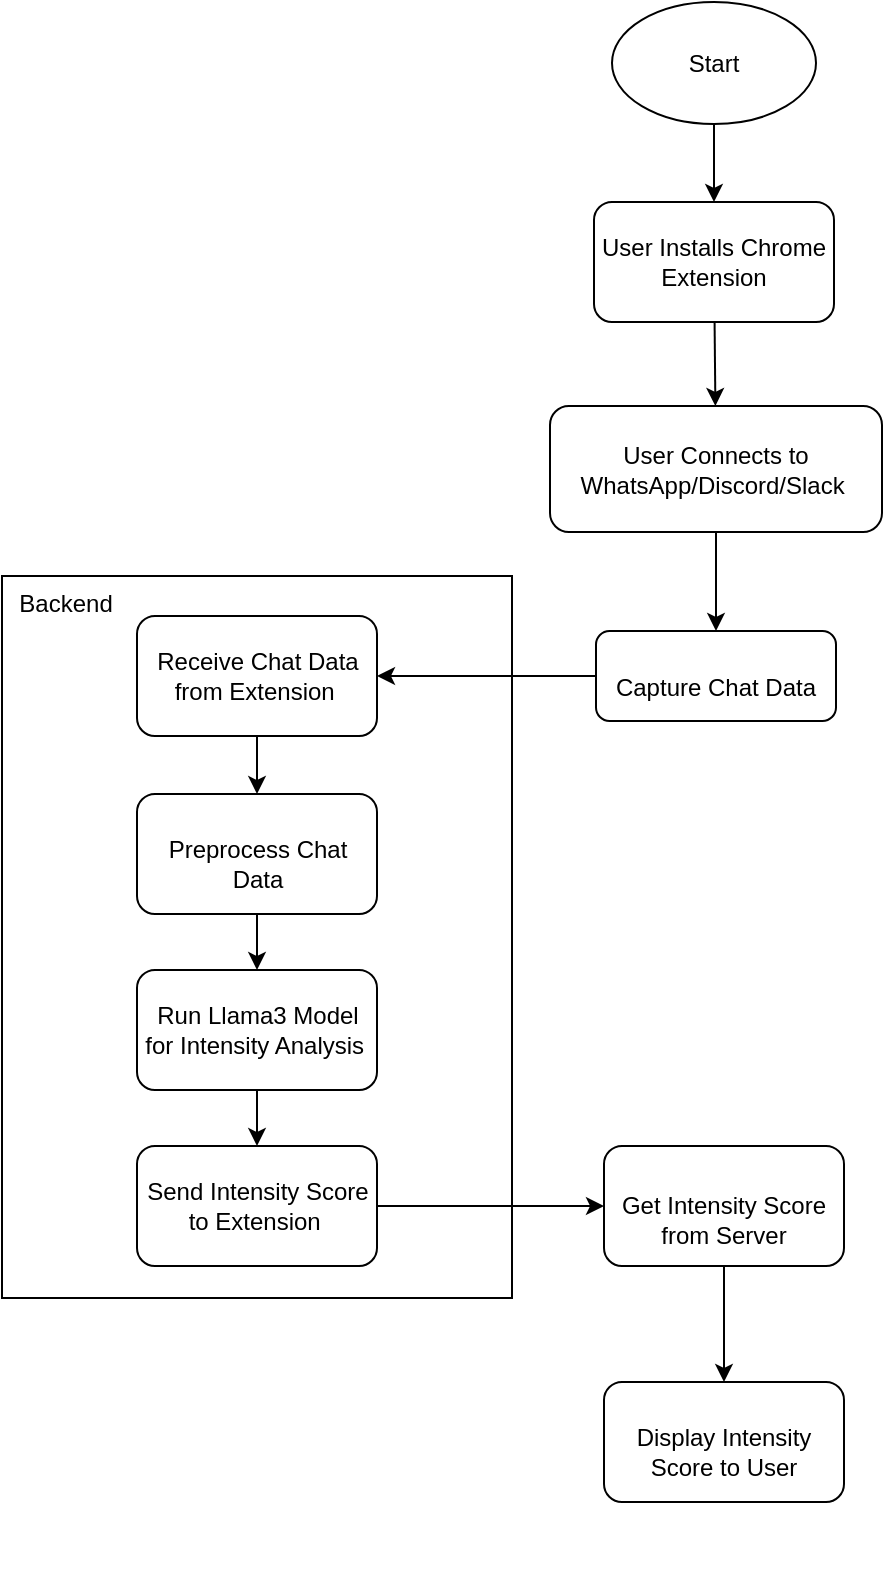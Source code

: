 <mxfile>
    <diagram id="AiNHi_LxHOQO7kzS-hxh" name="Page-1">
        <mxGraphModel dx="832" dy="257" grid="0" gridSize="10" guides="1" tooltips="1" connect="1" arrows="1" fold="1" page="1" pageScale="1" pageWidth="850" pageHeight="1100" math="0" shadow="0">
            <root>
                <mxCell id="0"/>
                <mxCell id="1" parent="0"/>
                <mxCell id="9" value="&amp;nbsp; Backend" style="rounded=0;whiteSpace=wrap;html=1;align=left;verticalAlign=top;" vertex="1" parent="1">
                    <mxGeometry x="43" y="323" width="255" height="361" as="geometry"/>
                </mxCell>
                <mxCell id="4" value="" style="edgeStyle=none;html=1;" edge="1" parent="1" source="2" target="3">
                    <mxGeometry relative="1" as="geometry"/>
                </mxCell>
                <mxCell id="2" value="Start" style="ellipse;whiteSpace=wrap;html=1;" vertex="1" parent="1">
                    <mxGeometry x="348" y="36" width="102" height="61" as="geometry"/>
                </mxCell>
                <mxCell id="6" value="" style="edgeStyle=none;html=1;" edge="1" parent="1" source="3" target="5">
                    <mxGeometry relative="1" as="geometry"/>
                </mxCell>
                <mxCell id="3" value="User Installs Chrome Extension" style="rounded=1;whiteSpace=wrap;html=1;" vertex="1" parent="1">
                    <mxGeometry x="339" y="136" width="120" height="60" as="geometry"/>
                </mxCell>
                <mxCell id="8" value="" style="edgeStyle=none;html=1;" edge="1" parent="1" source="5" target="7">
                    <mxGeometry relative="1" as="geometry"/>
                </mxCell>
                <mxCell id="5" value="User Connects to WhatsApp/Discord/Slack&amp;nbsp;" style="rounded=1;whiteSpace=wrap;html=1;" vertex="1" parent="1">
                    <mxGeometry x="317" y="238" width="166" height="63" as="geometry"/>
                </mxCell>
                <mxCell id="17" value="" style="edgeStyle=none;html=1;" edge="1" parent="1" source="7" target="10">
                    <mxGeometry relative="1" as="geometry"/>
                </mxCell>
                <mxCell id="7" value="&#10;Capture Chat Data&#10;&#10;&#10;" style="whiteSpace=wrap;html=1;rounded=1;verticalAlign=top;" vertex="1" parent="1">
                    <mxGeometry x="340" y="350.5" width="120" height="45" as="geometry"/>
                </mxCell>
                <mxCell id="12" value="" style="edgeStyle=none;html=1;" edge="1" parent="1" source="10" target="11">
                    <mxGeometry relative="1" as="geometry"/>
                </mxCell>
                <mxCell id="10" value="Receive Chat Data from Extension&amp;nbsp;" style="rounded=1;whiteSpace=wrap;html=1;" vertex="1" parent="1">
                    <mxGeometry x="110.5" y="343" width="120" height="60" as="geometry"/>
                </mxCell>
                <mxCell id="14" value="" style="edgeStyle=none;html=1;" edge="1" parent="1" source="11" target="13">
                    <mxGeometry relative="1" as="geometry"/>
                </mxCell>
                <mxCell id="11" value="&#10;Preprocess Chat Data&#10;&#10;&#10;" style="whiteSpace=wrap;html=1;rounded=1;verticalAlign=top;" vertex="1" parent="1">
                    <mxGeometry x="110.5" y="432" width="120" height="60" as="geometry"/>
                </mxCell>
                <mxCell id="16" value="" style="edgeStyle=none;html=1;" edge="1" parent="1" source="13" target="15">
                    <mxGeometry relative="1" as="geometry"/>
                </mxCell>
                <mxCell id="13" value="Run Llama3 Model for Intensity Analysis&amp;nbsp;" style="whiteSpace=wrap;html=1;rounded=1;" vertex="1" parent="1">
                    <mxGeometry x="110.5" y="520" width="120" height="60" as="geometry"/>
                </mxCell>
                <mxCell id="19" value="" style="edgeStyle=none;html=1;" edge="1" parent="1" source="15" target="18">
                    <mxGeometry relative="1" as="geometry"/>
                </mxCell>
                <mxCell id="15" value="Send Intensity Score to Extension&amp;nbsp;" style="whiteSpace=wrap;html=1;rounded=1;" vertex="1" parent="1">
                    <mxGeometry x="110.5" y="608" width="120" height="60" as="geometry"/>
                </mxCell>
                <mxCell id="21" value="" style="edgeStyle=none;html=1;" edge="1" parent="1" source="18" target="20">
                    <mxGeometry relative="1" as="geometry"/>
                </mxCell>
                <mxCell id="18" value="&lt;br&gt;Get Intensity Score from Server" style="whiteSpace=wrap;html=1;rounded=1;" vertex="1" parent="1">
                    <mxGeometry x="344" y="608" width="120" height="60" as="geometry"/>
                </mxCell>
                <mxCell id="20" value="&#10;Display Intensity Score to User&#10;&#10;&#10;" style="whiteSpace=wrap;html=1;rounded=1;verticalAlign=top;" vertex="1" parent="1">
                    <mxGeometry x="344" y="726" width="120" height="60" as="geometry"/>
                </mxCell>
            </root>
        </mxGraphModel>
    </diagram>
</mxfile>